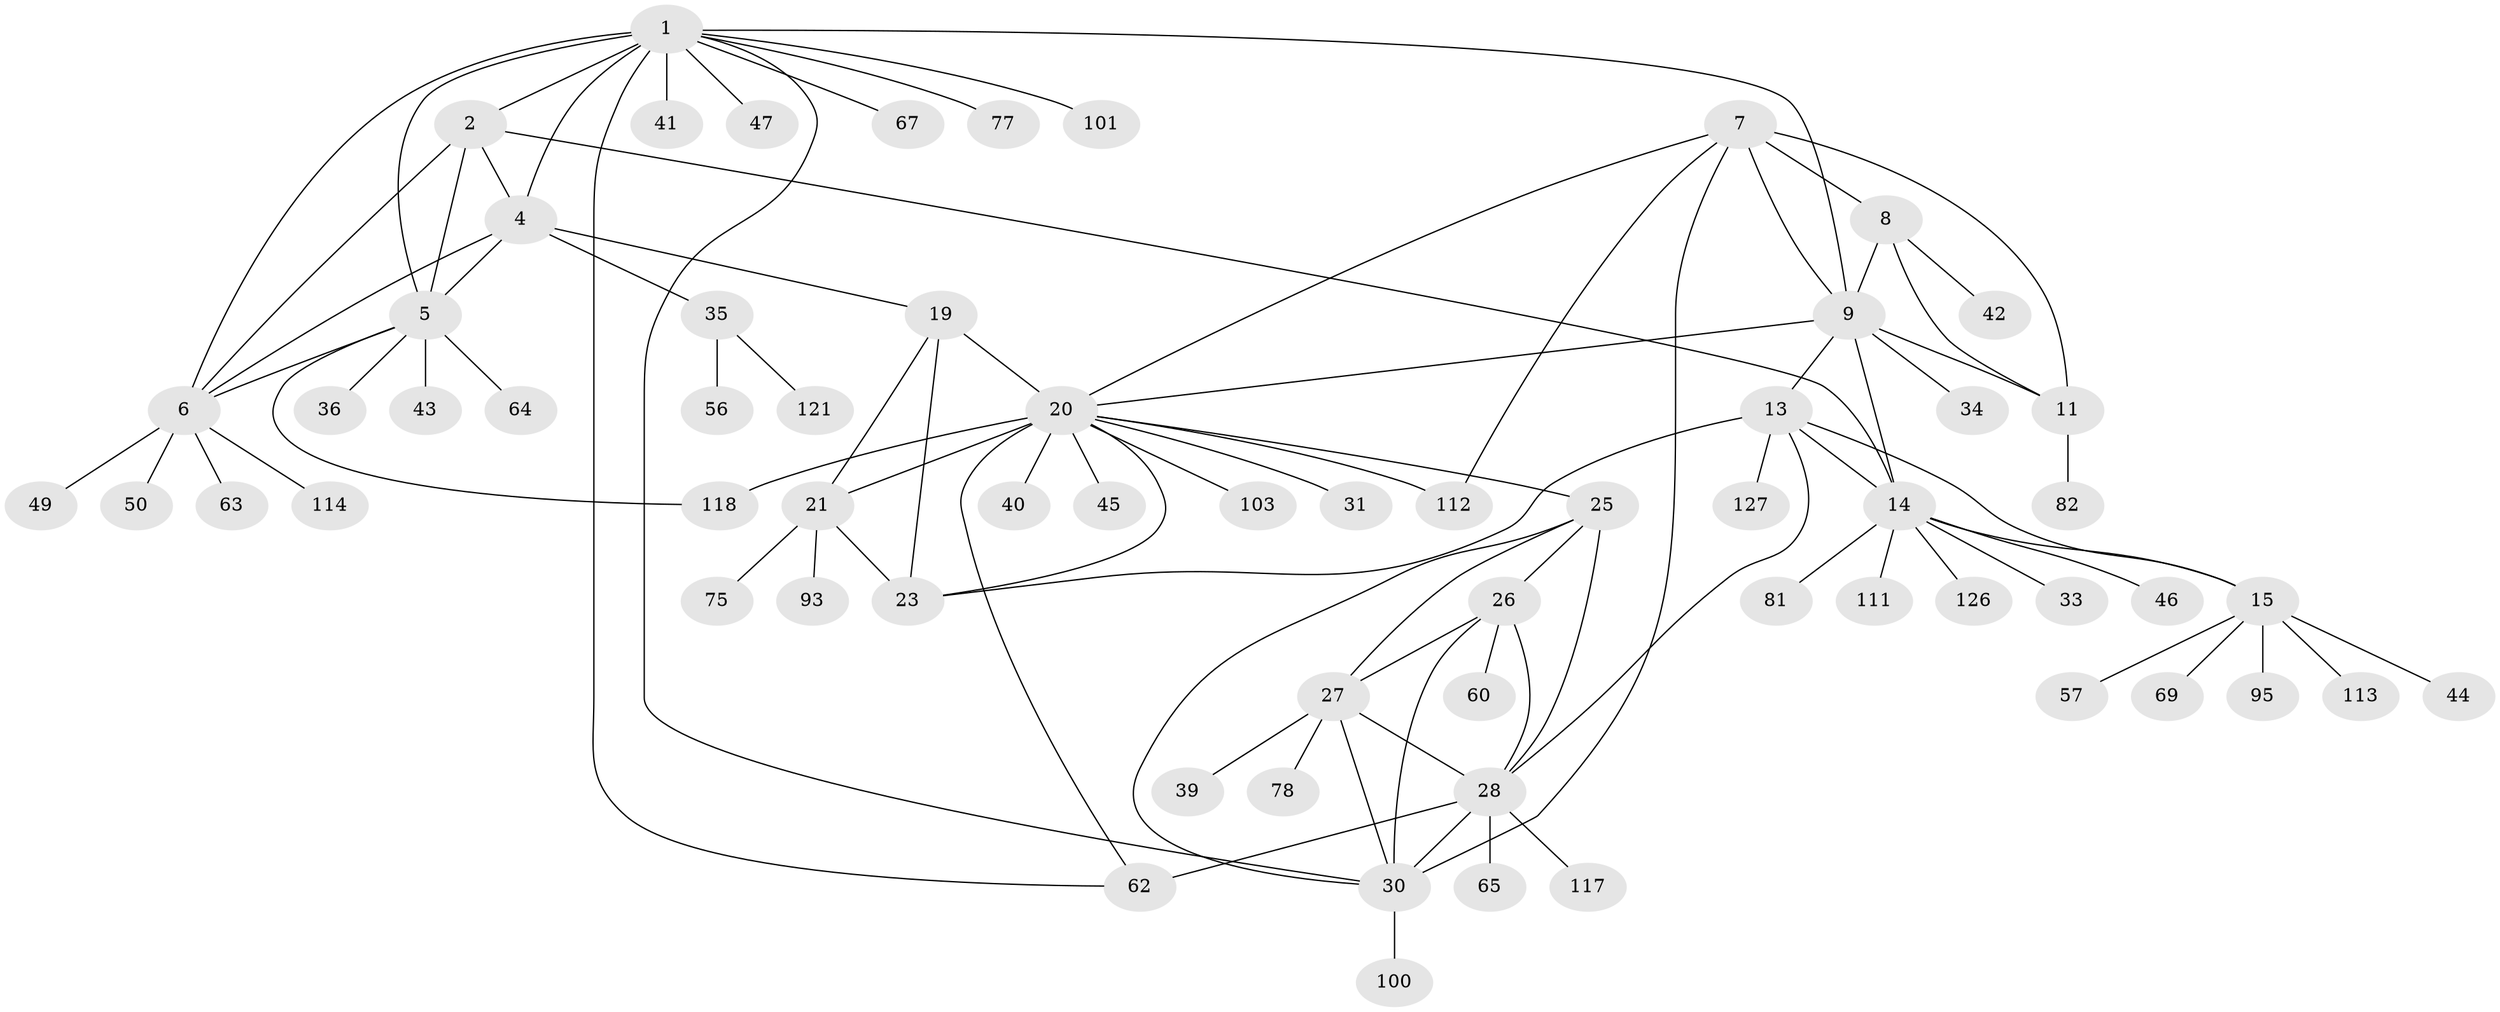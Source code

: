 // original degree distribution, {13: 0.015384615384615385, 6: 0.046153846153846156, 7: 0.038461538461538464, 9: 0.023076923076923078, 8: 0.038461538461538464, 10: 0.015384615384615385, 5: 0.007692307692307693, 11: 0.03076923076923077, 12: 0.015384615384615385, 3: 0.03076923076923077, 1: 0.6076923076923076, 2: 0.12307692307692308, 4: 0.007692307692307693}
// Generated by graph-tools (version 1.1) at 2025/15/03/09/25 04:15:58]
// undirected, 65 vertices, 95 edges
graph export_dot {
graph [start="1"]
  node [color=gray90,style=filled];
  1;
  2 [super="+128+3"];
  4;
  5;
  6;
  7;
  8 [super="+72"];
  9 [super="+10+12+90+87+104"];
  11;
  13 [super="+16+17"];
  14 [super="+79"];
  15 [super="+18"];
  19 [super="+94+110+97+119+24+55"];
  20 [super="+22+58+53"];
  21;
  23;
  25 [super="+89"];
  26 [super="+52+48+38+70+80+109"];
  27 [super="+59+84+102+73"];
  28 [super="+51+29+54"];
  30;
  31 [super="+85+66"];
  33;
  34;
  35;
  36;
  39 [super="+92"];
  40;
  41;
  42 [super="+61"];
  43;
  44;
  45;
  46;
  47;
  49 [super="+120"];
  50;
  56;
  57;
  60;
  62 [super="+71"];
  63;
  64 [super="+76"];
  65;
  67;
  69;
  75;
  77;
  78;
  81;
  82;
  93;
  95;
  100;
  101;
  103 [super="+106"];
  111;
  112;
  113;
  114;
  117;
  118;
  121;
  126;
  127;
  1 -- 2 [weight=2];
  1 -- 4;
  1 -- 5;
  1 -- 6;
  1 -- 30;
  1 -- 41;
  1 -- 47;
  1 -- 67;
  1 -- 77;
  1 -- 101;
  1 -- 9;
  1 -- 62;
  2 -- 4 [weight=2];
  2 -- 5 [weight=2];
  2 -- 6 [weight=2];
  2 -- 14;
  4 -- 5;
  4 -- 6;
  4 -- 19;
  4 -- 35;
  5 -- 6;
  5 -- 36;
  5 -- 43;
  5 -- 64;
  5 -- 118;
  6 -- 49;
  6 -- 50;
  6 -- 63;
  6 -- 114;
  7 -- 8;
  7 -- 9 [weight=3];
  7 -- 11;
  7 -- 30;
  7 -- 112;
  7 -- 20;
  8 -- 9 [weight=3];
  8 -- 11;
  8 -- 42;
  9 -- 11 [weight=3];
  9 -- 13;
  9 -- 34;
  9 -- 14;
  9 -- 20;
  11 -- 82;
  13 -- 14 [weight=3];
  13 -- 15 [weight=6];
  13 -- 28;
  13 -- 23;
  13 -- 127;
  14 -- 15 [weight=2];
  14 -- 33;
  14 -- 46;
  14 -- 81;
  14 -- 111;
  14 -- 126;
  15 -- 44;
  15 -- 95;
  15 -- 113;
  15 -- 69;
  15 -- 57;
  19 -- 20 [weight=4];
  19 -- 21 [weight=2];
  19 -- 23 [weight=2];
  20 -- 21 [weight=2];
  20 -- 23 [weight=2];
  20 -- 31;
  20 -- 40;
  20 -- 45;
  20 -- 62;
  20 -- 103;
  20 -- 112;
  20 -- 118;
  20 -- 25;
  21 -- 23;
  21 -- 75;
  21 -- 93;
  25 -- 26;
  25 -- 27;
  25 -- 28 [weight=2];
  25 -- 30;
  26 -- 27;
  26 -- 28 [weight=2];
  26 -- 30;
  26 -- 60;
  27 -- 28 [weight=2];
  27 -- 30;
  27 -- 39;
  27 -- 78;
  28 -- 30 [weight=2];
  28 -- 65;
  28 -- 117;
  28 -- 62 [weight=2];
  30 -- 100;
  35 -- 56;
  35 -- 121;
}
